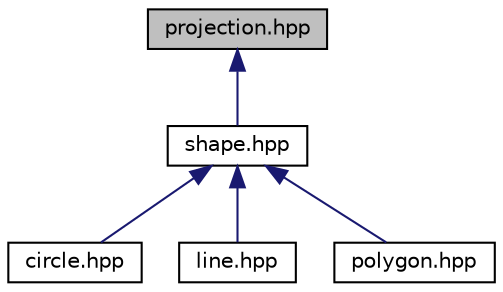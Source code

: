 digraph "projection.hpp"
{
  edge [fontname="Helvetica",fontsize="10",labelfontname="Helvetica",labelfontsize="10"];
  node [fontname="Helvetica",fontsize="10",shape=record];
  Node3 [label="projection.hpp",height=0.2,width=0.4,color="black", fillcolor="grey75", style="filled", fontcolor="black"];
  Node3 -> Node4 [dir="back",color="midnightblue",fontsize="10",style="solid",fontname="Helvetica"];
  Node4 [label="shape.hpp",height=0.2,width=0.4,color="black", fillcolor="white", style="filled",URL="$shape_8hpp.html"];
  Node4 -> Node5 [dir="back",color="midnightblue",fontsize="10",style="solid",fontname="Helvetica"];
  Node5 [label="circle.hpp",height=0.2,width=0.4,color="black", fillcolor="white", style="filled",URL="$circle_8hpp.html"];
  Node4 -> Node6 [dir="back",color="midnightblue",fontsize="10",style="solid",fontname="Helvetica"];
  Node6 [label="line.hpp",height=0.2,width=0.4,color="black", fillcolor="white", style="filled",URL="$line_8hpp.html"];
  Node4 -> Node7 [dir="back",color="midnightblue",fontsize="10",style="solid",fontname="Helvetica"];
  Node7 [label="polygon.hpp",height=0.2,width=0.4,color="black", fillcolor="white", style="filled",URL="$polygon_8hpp.html"];
}

